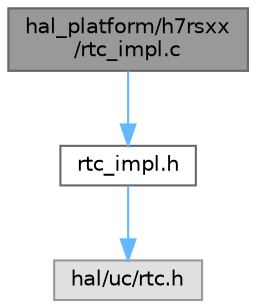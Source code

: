 digraph "hal_platform/h7rsxx/rtc_impl.c"
{
 // INTERACTIVE_SVG=YES
 // LATEX_PDF_SIZE
  bgcolor="transparent";
  edge [fontname=Helvetica,fontsize=10,labelfontname=Helvetica,labelfontsize=10];
  node [fontname=Helvetica,fontsize=10,shape=box,height=0.2,width=0.4];
  Node1 [id="Node000001",label="hal_platform/h7rsxx\l/rtc_impl.c",height=0.2,width=0.4,color="gray40", fillcolor="grey60", style="filled", fontcolor="black",tooltip=" "];
  Node1 -> Node2 [id="edge1_Node000001_Node000002",color="steelblue1",style="solid",tooltip=" "];
  Node2 [id="Node000002",label="rtc_impl.h",height=0.2,width=0.4,color="grey40", fillcolor="white", style="filled",URL="$h7rsxx_2rtc__impl_8h.html",tooltip=" "];
  Node2 -> Node3 [id="edge2_Node000002_Node000003",color="steelblue1",style="solid",tooltip=" "];
  Node3 [id="Node000003",label="hal/uc/rtc.h",height=0.2,width=0.4,color="grey60", fillcolor="#E0E0E0", style="filled",tooltip=" "];
}
